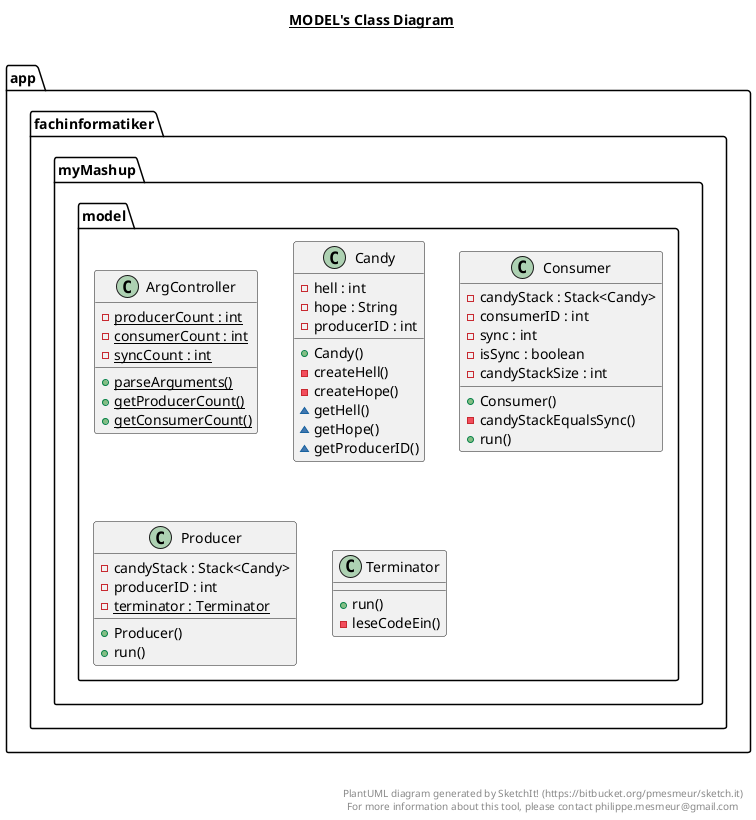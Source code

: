 @startuml

title __MODEL's Class Diagram__\n

  namespace app.fachinformatiker.myMashup.model {
    class app.fachinformatiker.myMashup.model.ArgController {
        {static} - producerCount : int
        {static} - consumerCount : int
        {static} - syncCount : int
        {static} + parseArguments()
        {static} + getProducerCount()
        {static} + getConsumerCount()
    }
  }
  

  namespace app.fachinformatiker.myMashup.model {
    class app.fachinformatiker.myMashup.model.Candy {
        - hell : int
        - hope : String
        - producerID : int
        + Candy()
        - createHell()
        - createHope()
        ~ getHell()
        ~ getHope()
        ~ getProducerID()
    }
  }
  

  namespace app.fachinformatiker.myMashup.model {
    class app.fachinformatiker.myMashup.model.Consumer {
        - candyStack : Stack<Candy>
        - consumerID : int
        - sync : int
        - isSync : boolean
        - candyStackSize : int
        + Consumer()
        - candyStackEqualsSync()
        + run()
    }
  }
  

  namespace app.fachinformatiker.myMashup.model {
    class app.fachinformatiker.myMashup.model.Producer {
        - candyStack : Stack<Candy>
        - producerID : int
        {static} - terminator : Terminator
        + Producer()
        + run()
    }
  }
  

  namespace app.fachinformatiker.myMashup.model {
    class app.fachinformatiker.myMashup.model.Terminator {
        + run()
        - leseCodeEin()
    }
  }
  



right footer


PlantUML diagram generated by SketchIt! (https://bitbucket.org/pmesmeur/sketch.it)
For more information about this tool, please contact philippe.mesmeur@gmail.com
endfooter

@enduml
